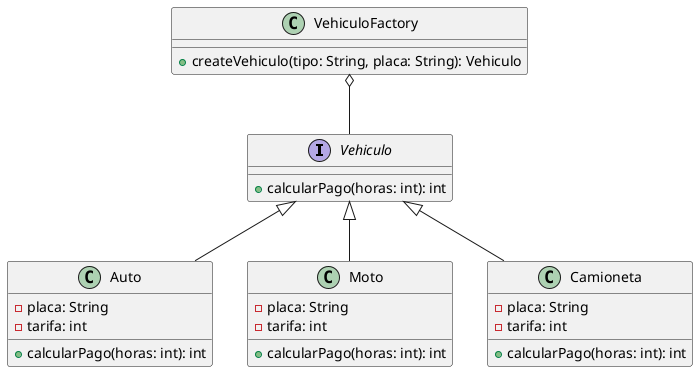@startuml VehiculoFactoryDiagram
interface Vehiculo {
  +calcularPago(horas: int): int
}

class Auto {
  -placa: String
  -tarifa: int
  +calcularPago(horas: int): int
}

class Moto {
  -placa: String
  -tarifa: int
  +calcularPago(horas: int): int
}

class Camioneta {
  -placa: String
  -tarifa: int
  +calcularPago(horas: int): int
}

Vehiculo <|-- Auto
Vehiculo <|-- Moto
Vehiculo <|-- Camioneta

class VehiculoFactory {
  +createVehiculo(tipo: String, placa: String): Vehiculo
}

VehiculoFactory o-- Vehiculo
@enduml